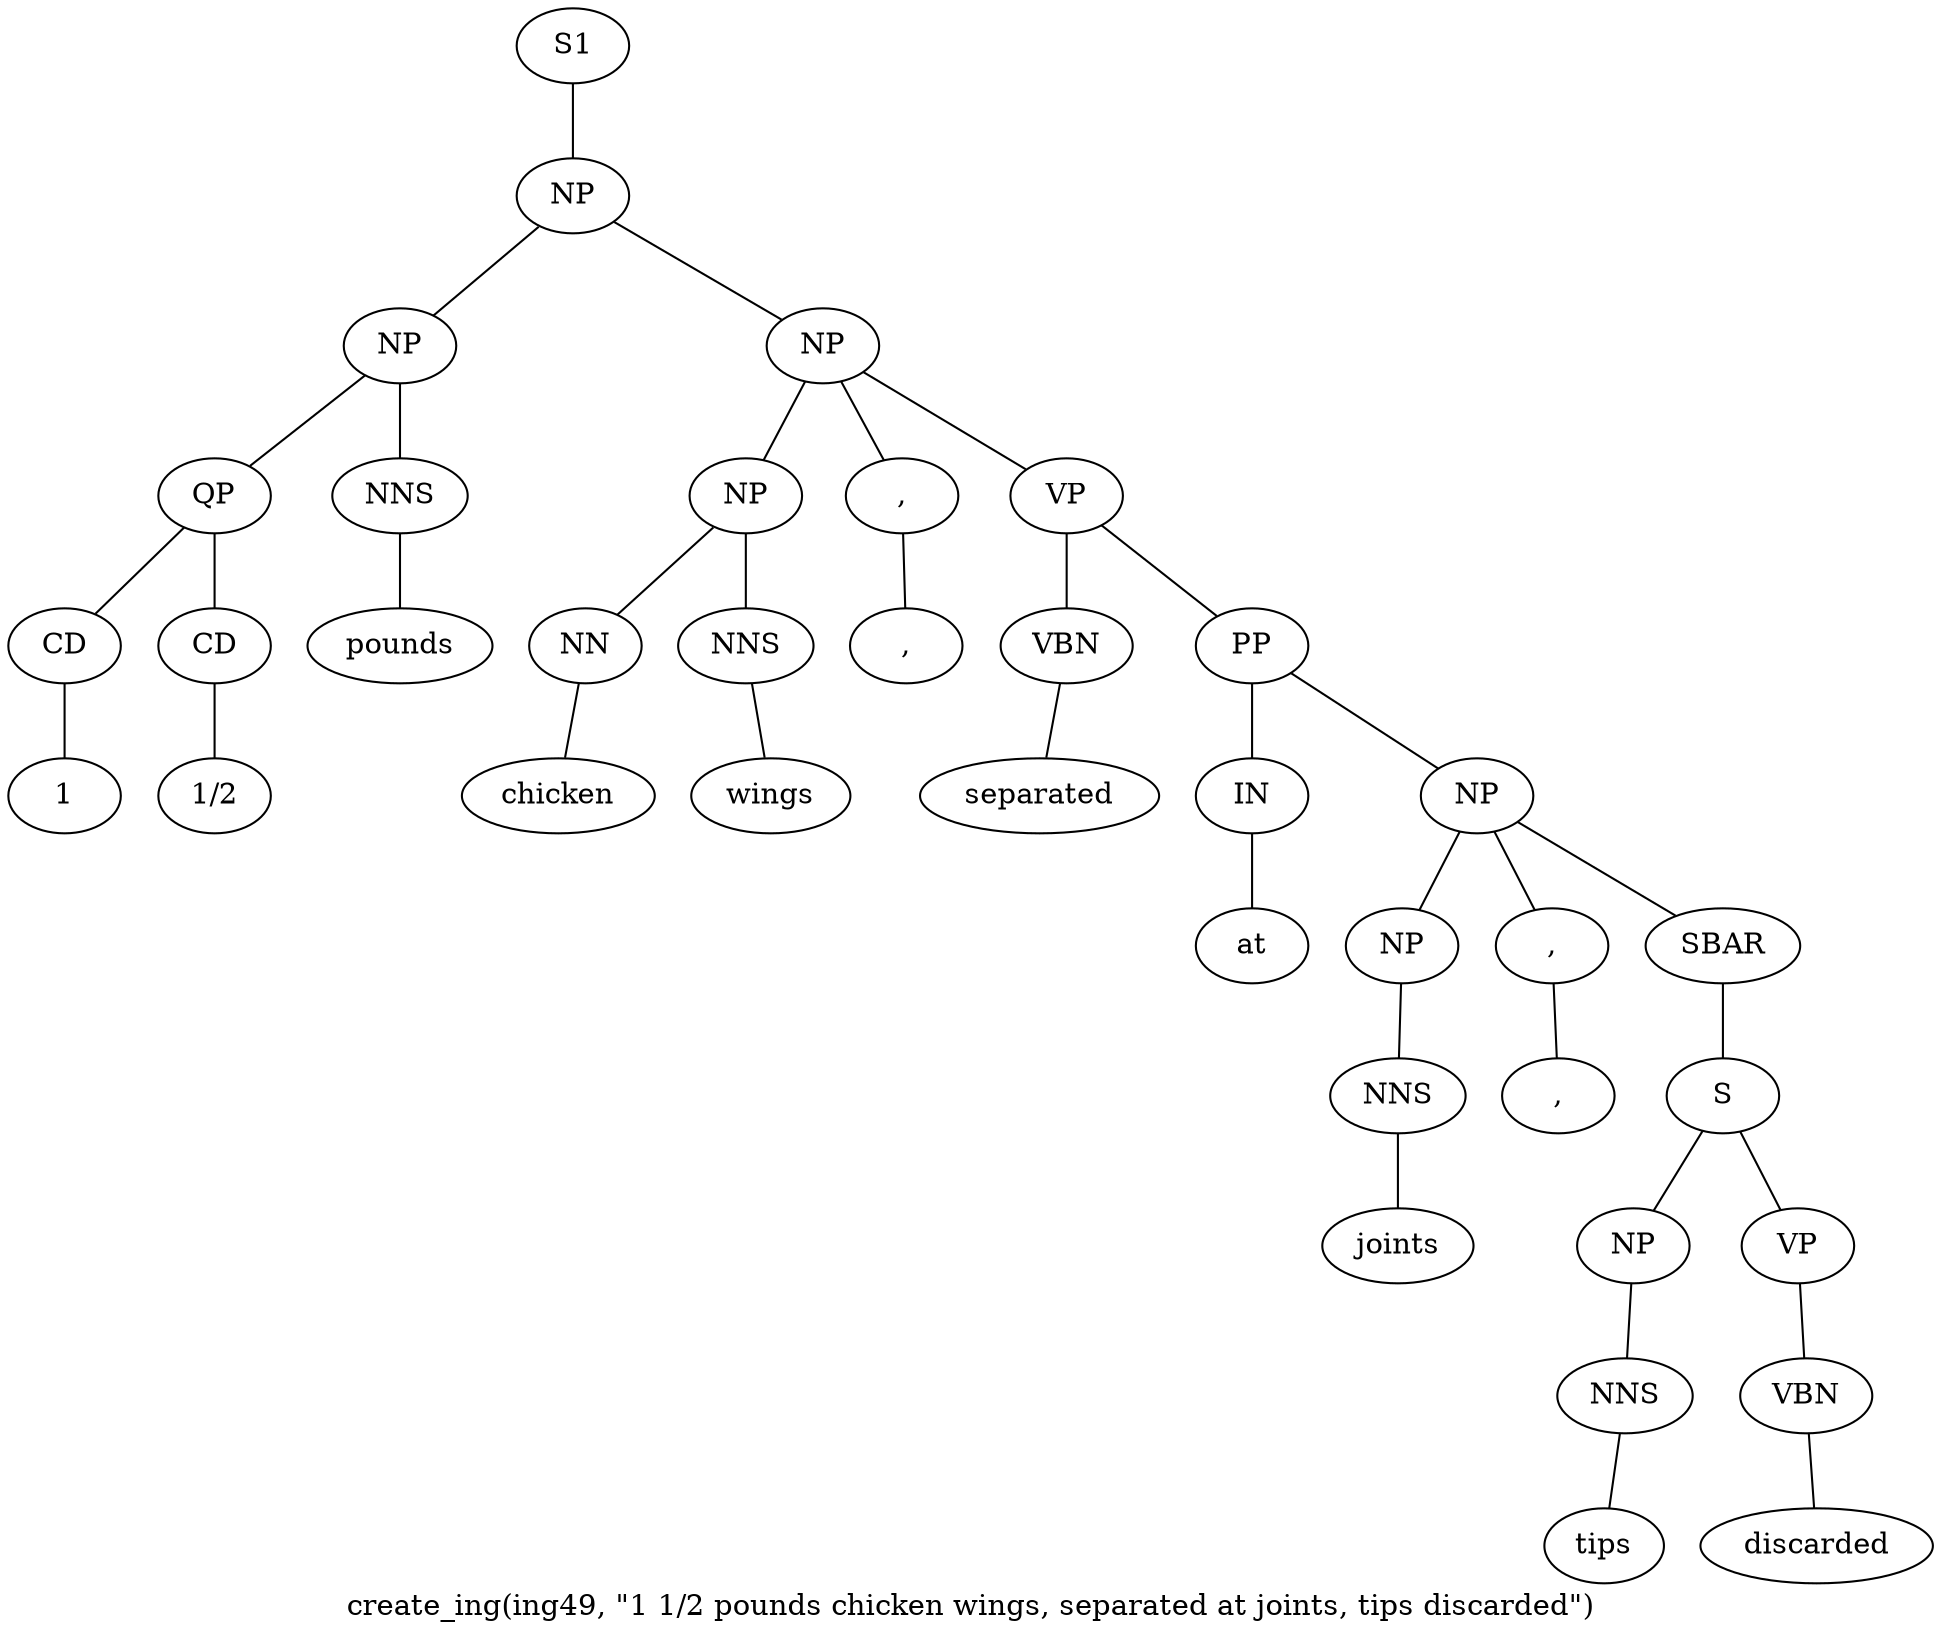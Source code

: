 graph SyntaxGraph {
	label = "create_ing(ing49, \"1 1/2 pounds chicken wings, separated at joints, tips discarded\")";
	Node0 [label="S1"];
	Node1 [label="NP"];
	Node2 [label="NP"];
	Node3 [label="QP"];
	Node4 [label="CD"];
	Node5 [label="1"];
	Node6 [label="CD"];
	Node7 [label="1/2"];
	Node8 [label="NNS"];
	Node9 [label="pounds"];
	Node10 [label="NP"];
	Node11 [label="NP"];
	Node12 [label="NN"];
	Node13 [label="chicken"];
	Node14 [label="NNS"];
	Node15 [label="wings"];
	Node16 [label=","];
	Node17 [label=","];
	Node18 [label="VP"];
	Node19 [label="VBN"];
	Node20 [label="separated"];
	Node21 [label="PP"];
	Node22 [label="IN"];
	Node23 [label="at"];
	Node24 [label="NP"];
	Node25 [label="NP"];
	Node26 [label="NNS"];
	Node27 [label="joints"];
	Node28 [label=","];
	Node29 [label=","];
	Node30 [label="SBAR"];
	Node31 [label="S"];
	Node32 [label="NP"];
	Node33 [label="NNS"];
	Node34 [label="tips"];
	Node35 [label="VP"];
	Node36 [label="VBN"];
	Node37 [label="discarded"];

	Node0 -- Node1;
	Node1 -- Node2;
	Node1 -- Node10;
	Node2 -- Node3;
	Node2 -- Node8;
	Node3 -- Node4;
	Node3 -- Node6;
	Node4 -- Node5;
	Node6 -- Node7;
	Node8 -- Node9;
	Node10 -- Node11;
	Node10 -- Node16;
	Node10 -- Node18;
	Node11 -- Node12;
	Node11 -- Node14;
	Node12 -- Node13;
	Node14 -- Node15;
	Node16 -- Node17;
	Node18 -- Node19;
	Node18 -- Node21;
	Node19 -- Node20;
	Node21 -- Node22;
	Node21 -- Node24;
	Node22 -- Node23;
	Node24 -- Node25;
	Node24 -- Node28;
	Node24 -- Node30;
	Node25 -- Node26;
	Node26 -- Node27;
	Node28 -- Node29;
	Node30 -- Node31;
	Node31 -- Node32;
	Node31 -- Node35;
	Node32 -- Node33;
	Node33 -- Node34;
	Node35 -- Node36;
	Node36 -- Node37;
}